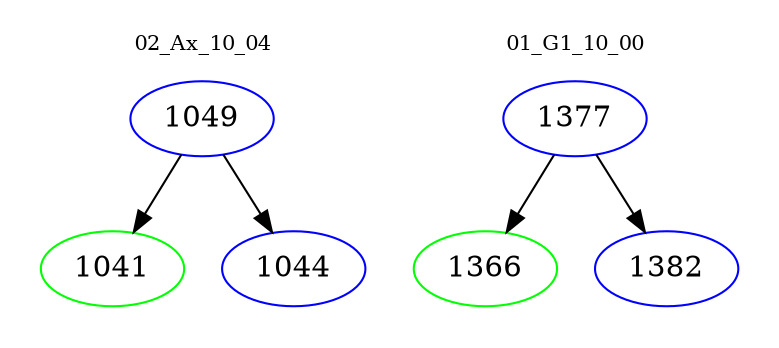 digraph{
subgraph cluster_0 {
color = white
label = "02_Ax_10_04";
fontsize=10;
T0_1049 [label="1049", color="blue"]
T0_1049 -> T0_1041 [color="black"]
T0_1041 [label="1041", color="green"]
T0_1049 -> T0_1044 [color="black"]
T0_1044 [label="1044", color="blue"]
}
subgraph cluster_1 {
color = white
label = "01_G1_10_00";
fontsize=10;
T1_1377 [label="1377", color="blue"]
T1_1377 -> T1_1366 [color="black"]
T1_1366 [label="1366", color="green"]
T1_1377 -> T1_1382 [color="black"]
T1_1382 [label="1382", color="blue"]
}
}
